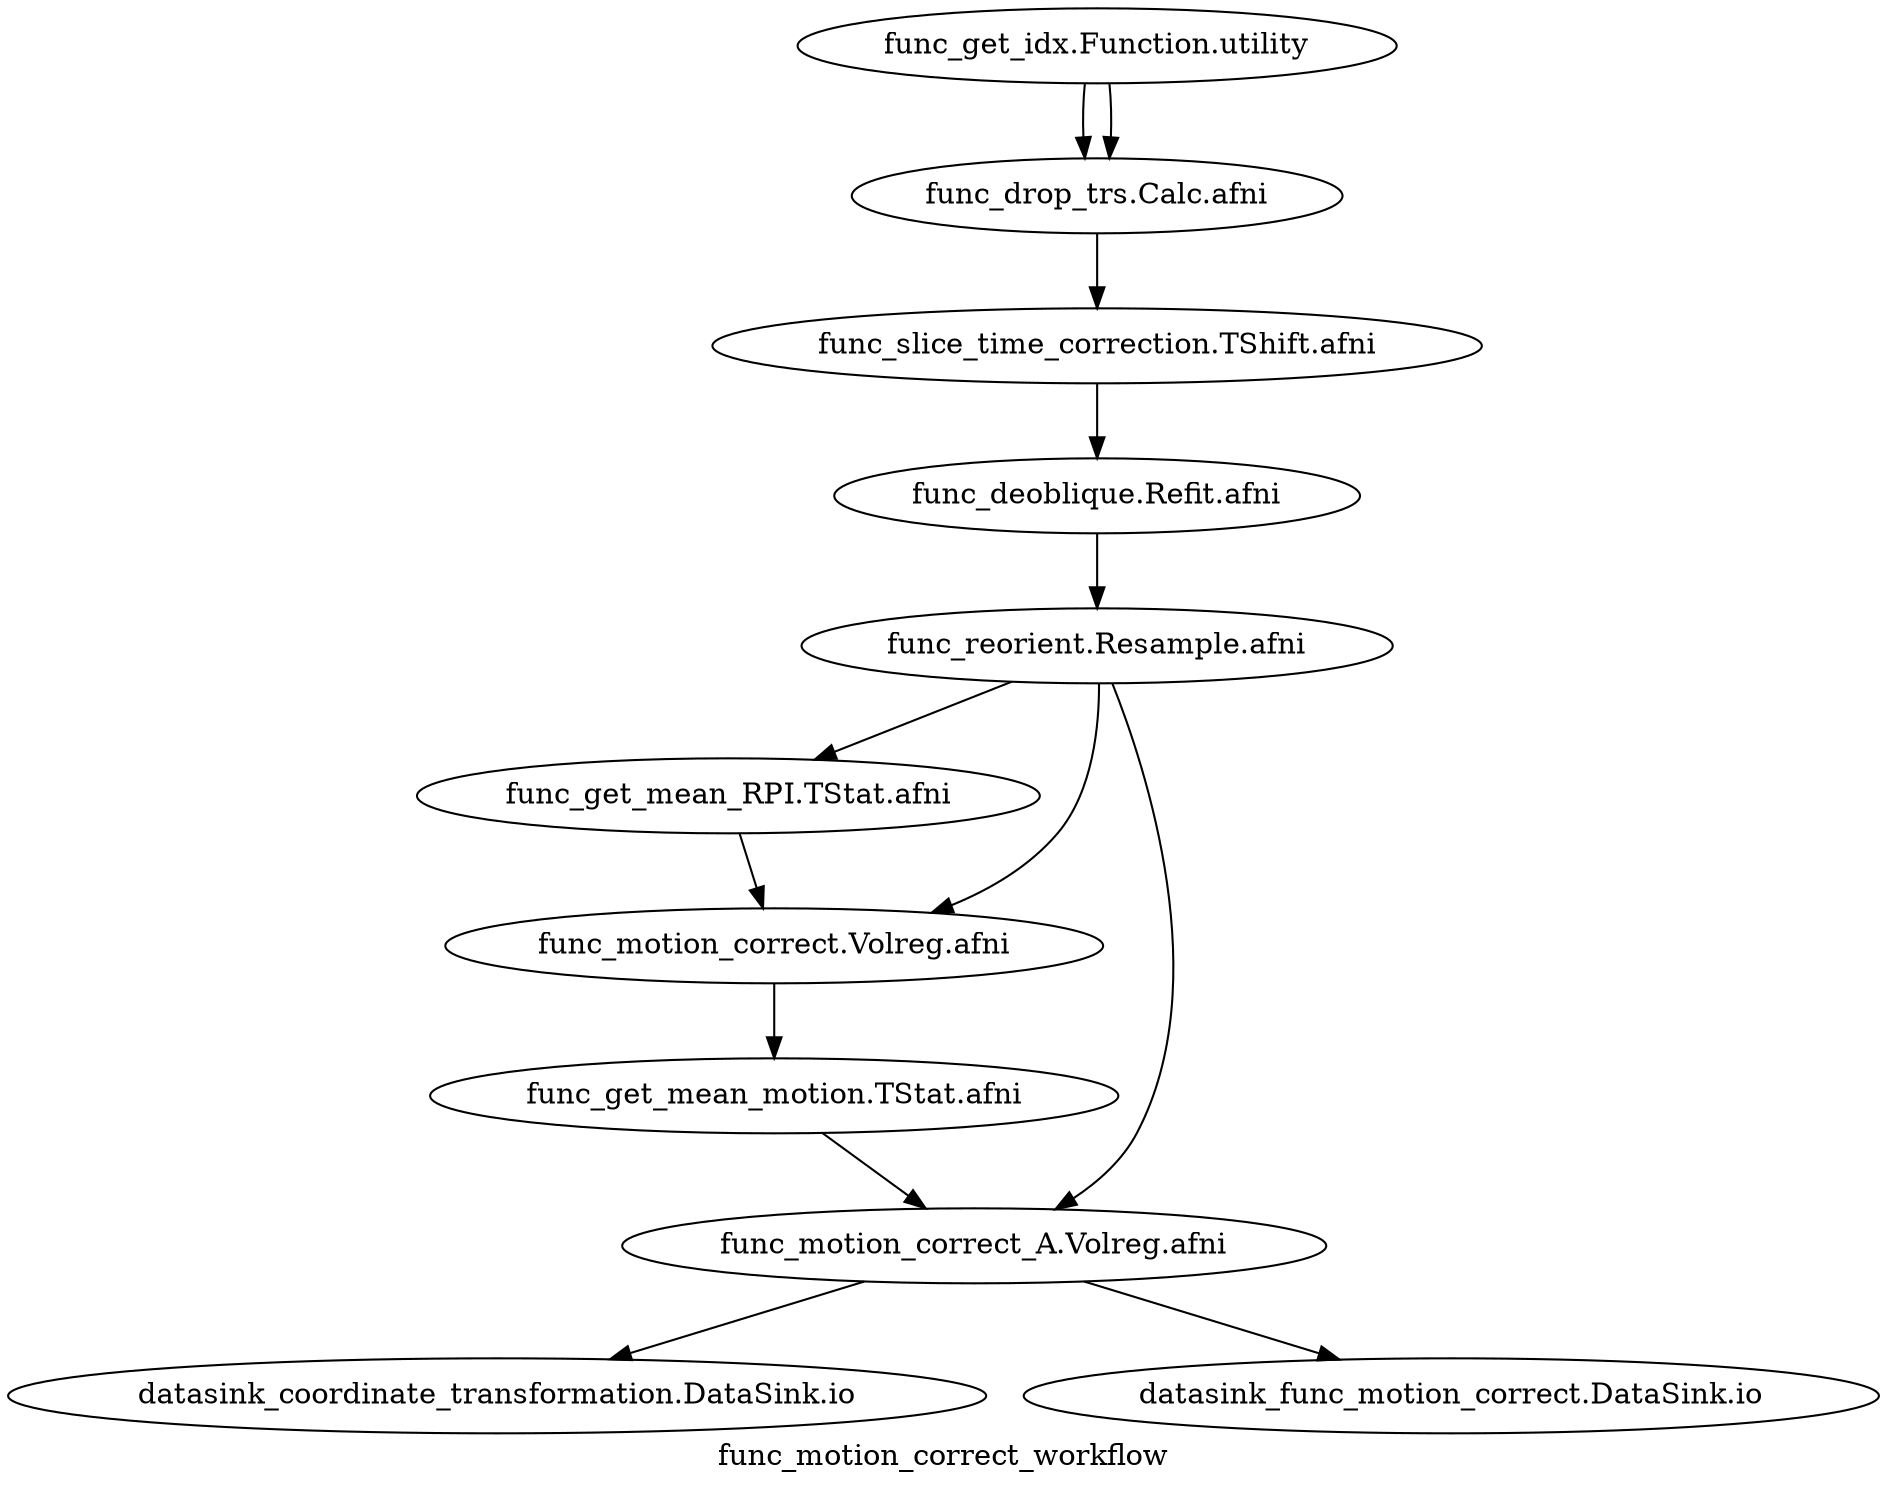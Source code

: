 digraph func_motion_correct_workflow{
  label="func_motion_correct_workflow";
  func_motion_correct_workflow_func_get_idx[label="func_get_idx.Function.utility"];
  func_motion_correct_workflow_func_drop_trs[label="func_drop_trs.Calc.afni"];
  func_motion_correct_workflow_func_slice_time_correction[label="func_slice_time_correction.TShift.afni"];
  func_motion_correct_workflow_func_deoblique[label="func_deoblique.Refit.afni"];
  func_motion_correct_workflow_func_reorient[label="func_reorient.Resample.afni"];
  func_motion_correct_workflow_func_get_mean_RPI[label="func_get_mean_RPI.TStat.afni"];
  func_motion_correct_workflow_func_motion_correct[label="func_motion_correct.Volreg.afni"];
  func_motion_correct_workflow_func_get_mean_motion[label="func_get_mean_motion.TStat.afni"];
  func_motion_correct_workflow_func_motion_correct_A[label="func_motion_correct_A.Volreg.afni"];
  func_motion_correct_workflow_datasink_coordinate_transformation[label="datasink_coordinate_transformation.DataSink.io"];
  func_motion_correct_workflow_datasink_func_motion_correct[label="datasink_func_motion_correct.DataSink.io"];
  func_motion_correct_workflow_func_get_idx -> func_motion_correct_workflow_func_drop_trs;
  func_motion_correct_workflow_func_get_idx -> func_motion_correct_workflow_func_drop_trs;
  func_motion_correct_workflow_func_drop_trs -> func_motion_correct_workflow_func_slice_time_correction;
  func_motion_correct_workflow_func_slice_time_correction -> func_motion_correct_workflow_func_deoblique;
  func_motion_correct_workflow_func_deoblique -> func_motion_correct_workflow_func_reorient;
  func_motion_correct_workflow_func_reorient -> func_motion_correct_workflow_func_get_mean_RPI;
  func_motion_correct_workflow_func_reorient -> func_motion_correct_workflow_func_motion_correct;
  func_motion_correct_workflow_func_reorient -> func_motion_correct_workflow_func_motion_correct_A;
  func_motion_correct_workflow_func_get_mean_RPI -> func_motion_correct_workflow_func_motion_correct;
  func_motion_correct_workflow_func_motion_correct -> func_motion_correct_workflow_func_get_mean_motion;
  func_motion_correct_workflow_func_get_mean_motion -> func_motion_correct_workflow_func_motion_correct_A;
  func_motion_correct_workflow_func_motion_correct_A -> func_motion_correct_workflow_datasink_coordinate_transformation;
  func_motion_correct_workflow_func_motion_correct_A -> func_motion_correct_workflow_datasink_func_motion_correct;
}